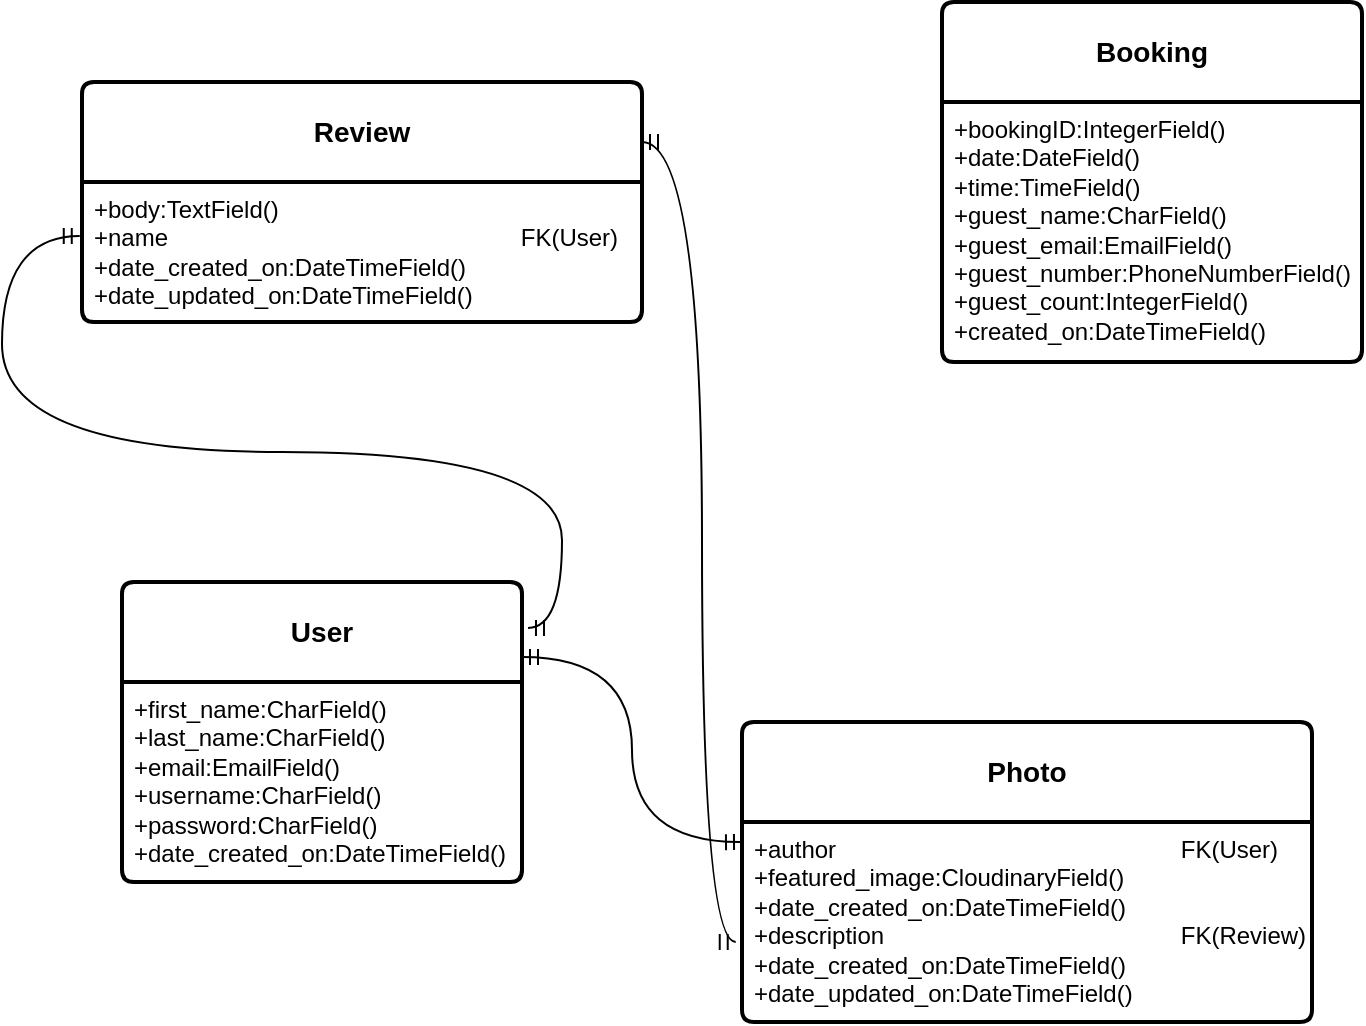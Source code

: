 <mxfile version="23.1.1" type="github">
  <diagram id="R2lEEEUBdFMjLlhIrx00" name="Page-1">
    <mxGraphModel dx="1674" dy="738" grid="1" gridSize="10" guides="1" tooltips="1" connect="1" arrows="1" fold="1" page="1" pageScale="1" pageWidth="850" pageHeight="1100" math="0" shadow="0" extFonts="Permanent Marker^https://fonts.googleapis.com/css?family=Permanent+Marker">
      <root>
        <mxCell id="0" />
        <mxCell id="1" parent="0" />
        <mxCell id="yPv1yfDKPbDrXceC9KYo-1" value="&lt;b&gt;User&lt;/b&gt;" style="swimlane;childLayout=stackLayout;horizontal=1;startSize=50;horizontalStack=0;rounded=1;fontSize=14;fontStyle=0;strokeWidth=2;resizeParent=0;resizeLast=1;shadow=0;dashed=0;align=center;arcSize=4;whiteSpace=wrap;html=1;" vertex="1" parent="1">
          <mxGeometry x="180" y="320" width="200" height="150" as="geometry" />
        </mxCell>
        <mxCell id="yPv1yfDKPbDrXceC9KYo-2" value="+first_name:CharField()&lt;br&gt;+last_name:CharField()&lt;br&gt;+email:EmailField()&lt;br&gt;+username:CharField()&lt;br&gt;+password:CharField()&lt;br&gt;+date_created_on:DateTimeField()" style="align=left;strokeColor=none;fillColor=none;spacingLeft=4;fontSize=12;verticalAlign=top;resizable=0;rotatable=0;part=1;html=1;" vertex="1" parent="yPv1yfDKPbDrXceC9KYo-1">
          <mxGeometry y="50" width="200" height="100" as="geometry" />
        </mxCell>
        <mxCell id="yPv1yfDKPbDrXceC9KYo-3" value="&lt;b&gt;Review&lt;/b&gt;" style="swimlane;childLayout=stackLayout;horizontal=1;startSize=50;horizontalStack=0;rounded=1;fontSize=14;fontStyle=0;strokeWidth=2;resizeParent=0;resizeLast=1;shadow=0;dashed=0;align=center;arcSize=4;whiteSpace=wrap;html=1;" vertex="1" parent="1">
          <mxGeometry x="160" y="70" width="280" height="120" as="geometry" />
        </mxCell>
        <mxCell id="yPv1yfDKPbDrXceC9KYo-4" value="+body:TextField()&lt;br&gt;+name&lt;span style=&quot;white-space: pre;&quot;&gt;&#x9;&lt;span style=&quot;white-space: pre;&quot;&gt;&#x9;&lt;/span&gt;&lt;span style=&quot;white-space: pre;&quot;&gt;&#x9;&lt;/span&gt;&lt;span style=&quot;white-space: pre;&quot;&gt;&#x9;&lt;/span&gt;&lt;/span&gt;&lt;span style=&quot;white-space: pre;&quot;&gt;&#x9;&lt;/span&gt;&lt;span style=&quot;white-space: pre;&quot;&gt;&#x9;&lt;/span&gt;&lt;span style=&quot;white-space: pre;&quot;&gt;&#x9;&lt;/span&gt;FK(User)&lt;br&gt;+date_created_on:DateTimeField()&lt;br&gt;+date_updated_on:DateTimeField()" style="align=left;strokeColor=none;fillColor=none;spacingLeft=4;fontSize=12;verticalAlign=top;resizable=0;rotatable=0;part=1;html=1;" vertex="1" parent="yPv1yfDKPbDrXceC9KYo-3">
          <mxGeometry y="50" width="280" height="70" as="geometry" />
        </mxCell>
        <mxCell id="yPv1yfDKPbDrXceC9KYo-5" value="&lt;b&gt;Booking&lt;/b&gt;" style="swimlane;childLayout=stackLayout;horizontal=1;startSize=50;horizontalStack=0;rounded=1;fontSize=14;fontStyle=0;strokeWidth=2;resizeParent=0;resizeLast=1;shadow=0;dashed=0;align=center;arcSize=4;whiteSpace=wrap;html=1;" vertex="1" parent="1">
          <mxGeometry x="590" y="30" width="210" height="180" as="geometry" />
        </mxCell>
        <mxCell id="yPv1yfDKPbDrXceC9KYo-6" value="+bookingID:IntegerField()&lt;br&gt;+date:DateField()&lt;br&gt;+time:TimeField()&lt;br&gt;+guest_name:CharField()&lt;br&gt;+guest_email:EmailField()&lt;br&gt;+guest_number:PhoneNumberField()&lt;br&gt;+guest_count:IntegerField()&lt;br&gt;+created_on:DateTimeField()&lt;br&gt;" style="align=left;strokeColor=none;fillColor=none;spacingLeft=4;fontSize=12;verticalAlign=top;resizable=0;rotatable=0;part=1;html=1;" vertex="1" parent="yPv1yfDKPbDrXceC9KYo-5">
          <mxGeometry y="50" width="210" height="130" as="geometry" />
        </mxCell>
        <mxCell id="yPv1yfDKPbDrXceC9KYo-9" value="&lt;b&gt;Photo&lt;/b&gt;" style="swimlane;childLayout=stackLayout;horizontal=1;startSize=50;horizontalStack=0;rounded=1;fontSize=14;fontStyle=0;strokeWidth=2;resizeParent=0;resizeLast=1;shadow=0;dashed=0;align=center;arcSize=4;whiteSpace=wrap;html=1;" vertex="1" parent="1">
          <mxGeometry x="490" y="390" width="285" height="150" as="geometry" />
        </mxCell>
        <mxCell id="yPv1yfDKPbDrXceC9KYo-10" value="+author&lt;span style=&quot;white-space: pre;&quot;&gt;&#x9;&lt;/span&gt;&lt;span style=&quot;white-space: pre;&quot;&gt;&#x9;&lt;/span&gt;&lt;span style=&quot;white-space: pre;&quot;&gt;&#x9;&lt;/span&gt;&lt;span style=&quot;white-space: pre;&quot;&gt;&#x9;&lt;/span&gt;&lt;span style=&quot;white-space: pre;&quot;&gt;&#x9;&lt;span style=&quot;white-space: pre;&quot;&gt;&#x9;&lt;/span&gt;&lt;span style=&quot;white-space: pre;&quot;&gt;&#x9;&lt;/span&gt;&lt;/span&gt;FK(User)&lt;br&gt;+featured_image:CloudinaryField()&lt;br&gt;+date_created_on:DateTimeField()&lt;br&gt;+description&lt;span style=&quot;white-space: pre;&quot;&gt;&#x9;&lt;/span&gt;&lt;span style=&quot;white-space: pre;&quot;&gt;&#x9;&lt;/span&gt;&lt;span style=&quot;white-space: pre;&quot;&gt;&#x9;&lt;/span&gt;&lt;span style=&quot;white-space: pre;&quot;&gt;&#x9;&lt;span style=&quot;white-space: pre;&quot;&gt;&#x9;&lt;/span&gt;&lt;span style=&quot;white-space: pre;&quot;&gt;&#x9;&lt;/span&gt;&lt;/span&gt;FK(Review)&lt;br&gt;+date_created_on:DateTimeField()&lt;br&gt;+date_updated_on:DateTimeField()" style="align=left;strokeColor=none;fillColor=none;spacingLeft=4;fontSize=12;verticalAlign=top;resizable=0;rotatable=0;part=1;html=1;" vertex="1" parent="yPv1yfDKPbDrXceC9KYo-9">
          <mxGeometry y="50" width="285" height="100" as="geometry" />
        </mxCell>
        <mxCell id="yPv1yfDKPbDrXceC9KYo-13" value="" style="edgeStyle=orthogonalEdgeStyle;fontSize=12;html=1;endArrow=ERmandOne;startArrow=ERmandOne;rounded=0;exitX=1.015;exitY=0.153;exitDx=0;exitDy=0;exitPerimeter=0;entryX=-0.004;entryY=0.386;entryDx=0;entryDy=0;entryPerimeter=0;curved=1;" edge="1" parent="1" source="yPv1yfDKPbDrXceC9KYo-1" target="yPv1yfDKPbDrXceC9KYo-4">
          <mxGeometry width="100" height="100" relative="1" as="geometry">
            <mxPoint x="30" y="270" as="sourcePoint" />
            <mxPoint x="160" y="230" as="targetPoint" />
            <Array as="points">
              <mxPoint x="400" y="343" />
              <mxPoint x="400" y="255" />
              <mxPoint x="120" y="255" />
              <mxPoint x="120" y="147" />
            </Array>
          </mxGeometry>
        </mxCell>
        <mxCell id="yPv1yfDKPbDrXceC9KYo-14" value="" style="edgeStyle=orthogonalEdgeStyle;fontSize=12;html=1;endArrow=ERmandOne;startArrow=ERmandOne;rounded=0;exitX=1;exitY=0.25;exitDx=0;exitDy=0;curved=1;" edge="1" parent="1" source="yPv1yfDKPbDrXceC9KYo-1">
          <mxGeometry width="100" height="100" relative="1" as="geometry">
            <mxPoint x="390" y="550" as="sourcePoint" />
            <mxPoint x="490" y="450" as="targetPoint" />
          </mxGeometry>
        </mxCell>
        <mxCell id="yPv1yfDKPbDrXceC9KYo-15" value="" style="edgeStyle=orthogonalEdgeStyle;fontSize=12;html=1;endArrow=ERmandOne;startArrow=ERmandOne;rounded=0;entryX=1;entryY=0.25;entryDx=0;entryDy=0;exitX=-0.011;exitY=0.6;exitDx=0;exitDy=0;exitPerimeter=0;curved=1;" edge="1" parent="1" source="yPv1yfDKPbDrXceC9KYo-10" target="yPv1yfDKPbDrXceC9KYo-3">
          <mxGeometry width="100" height="100" relative="1" as="geometry">
            <mxPoint x="30" y="210" as="sourcePoint" />
            <mxPoint x="130" y="110" as="targetPoint" />
            <Array as="points">
              <mxPoint x="470" y="500" />
              <mxPoint x="470" y="100" />
            </Array>
          </mxGeometry>
        </mxCell>
      </root>
    </mxGraphModel>
  </diagram>
</mxfile>
